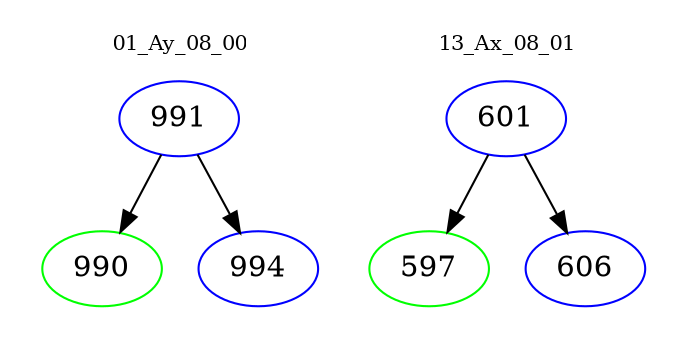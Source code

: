 digraph{
subgraph cluster_0 {
color = white
label = "01_Ay_08_00";
fontsize=10;
T0_991 [label="991", color="blue"]
T0_991 -> T0_990 [color="black"]
T0_990 [label="990", color="green"]
T0_991 -> T0_994 [color="black"]
T0_994 [label="994", color="blue"]
}
subgraph cluster_1 {
color = white
label = "13_Ax_08_01";
fontsize=10;
T1_601 [label="601", color="blue"]
T1_601 -> T1_597 [color="black"]
T1_597 [label="597", color="green"]
T1_601 -> T1_606 [color="black"]
T1_606 [label="606", color="blue"]
}
}
